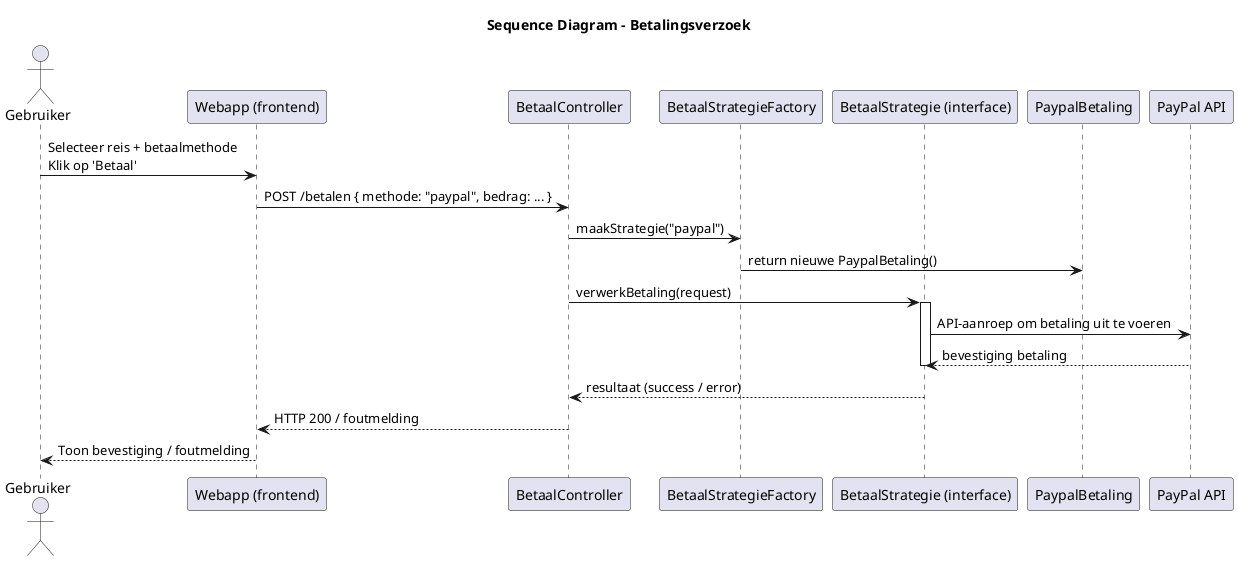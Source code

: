 @startuml
title Sequence Diagram - Betalingsverzoek

actor Gebruiker
participant "Webapp (frontend)" as WebApp
participant "BetaalController" as Controller
participant "BetaalStrategieFactory" as Factory
participant "BetaalStrategie (interface)" as Strategie
participant "PaypalBetaling" as Paypal
participant "PayPal API" as PayPalAPI

Gebruiker -> WebApp : Selecteer reis + betaalmethode\nKlik op 'Betaal'
WebApp -> Controller : POST /betalen { methode: "paypal", bedrag: ... }

Controller -> Factory : maakStrategie("paypal")
Factory -> Paypal : return nieuwe PaypalBetaling()

Controller -> Strategie : verwerkBetaling(request)
activate Strategie
Strategie -> PayPalAPI : API-aanroep om betaling uit te voeren
PayPalAPI --> Strategie : bevestiging betaling
deactivate Strategie

Strategie --> Controller : resultaat (success / error)
Controller --> WebApp : HTTP 200 / foutmelding
WebApp --> Gebruiker : Toon bevestiging / foutmelding

@enduml
